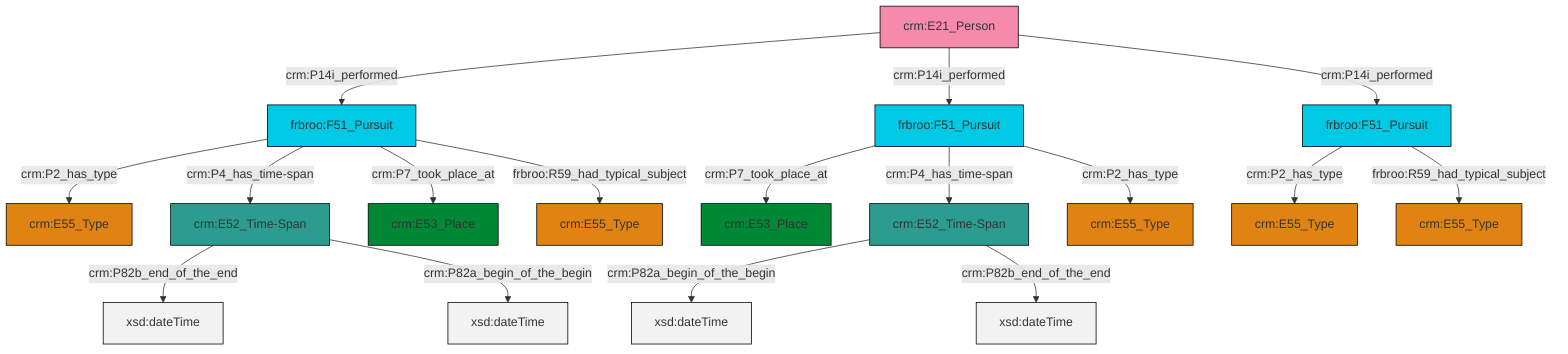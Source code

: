 graph TD
classDef Literal fill:#f2f2f2,stroke:#000000;
classDef CRM_Entity fill:#FFFFFF,stroke:#000000;
classDef Temporal_Entity fill:#00C9E6, stroke:#000000;
classDef Type fill:#E18312, stroke:#000000;
classDef Time-Span fill:#2C9C91, stroke:#000000;
classDef Appellation fill:#FFEB7F, stroke:#000000;
classDef Place fill:#008836, stroke:#000000;
classDef Persistent_Item fill:#B266B2, stroke:#000000;
classDef Conceptual_Object fill:#FFD700, stroke:#000000;
classDef Physical_Thing fill:#D2B48C, stroke:#000000;
classDef Actor fill:#f58aad, stroke:#000000;
classDef PC_Classes fill:#4ce600, stroke:#000000;
classDef Multi fill:#cccccc,stroke:#000000;

2["frbroo:F51_Pursuit"]:::Temporal_Entity -->|crm:P7_took_place_at| 3["crm:E53_Place"]:::Place
4["frbroo:F51_Pursuit"]:::Temporal_Entity -->|crm:P2_has_type| 13["crm:E55_Type"]:::Type
16["crm:E21_Person"]:::Actor -->|crm:P14i_performed| 17["frbroo:F51_Pursuit"]:::Temporal_Entity
17["frbroo:F51_Pursuit"]:::Temporal_Entity -->|crm:P2_has_type| 18["crm:E55_Type"]:::Type
2["frbroo:F51_Pursuit"]:::Temporal_Entity -->|crm:P4_has_time-span| 10["crm:E52_Time-Span"]:::Time-Span
0["crm:E52_Time-Span"]:::Time-Span -->|crm:P82b_end_of_the_end| 20[xsd:dateTime]:::Literal
17["frbroo:F51_Pursuit"]:::Temporal_Entity -->|crm:P4_has_time-span| 0["crm:E52_Time-Span"]:::Time-Span
0["crm:E52_Time-Span"]:::Time-Span -->|crm:P82a_begin_of_the_begin| 21[xsd:dateTime]:::Literal
16["crm:E21_Person"]:::Actor -->|crm:P14i_performed| 2["frbroo:F51_Pursuit"]:::Temporal_Entity
17["frbroo:F51_Pursuit"]:::Temporal_Entity -->|crm:P7_took_place_at| 24["crm:E53_Place"]:::Place
2["frbroo:F51_Pursuit"]:::Temporal_Entity -->|crm:P2_has_type| 8["crm:E55_Type"]:::Type
17["frbroo:F51_Pursuit"]:::Temporal_Entity -->|frbroo:R59_had_typical_subject| 6["crm:E55_Type"]:::Type
4["frbroo:F51_Pursuit"]:::Temporal_Entity -->|frbroo:R59_had_typical_subject| 22["crm:E55_Type"]:::Type
10["crm:E52_Time-Span"]:::Time-Span -->|crm:P82a_begin_of_the_begin| 28[xsd:dateTime]:::Literal
10["crm:E52_Time-Span"]:::Time-Span -->|crm:P82b_end_of_the_end| 31[xsd:dateTime]:::Literal
16["crm:E21_Person"]:::Actor -->|crm:P14i_performed| 4["frbroo:F51_Pursuit"]:::Temporal_Entity